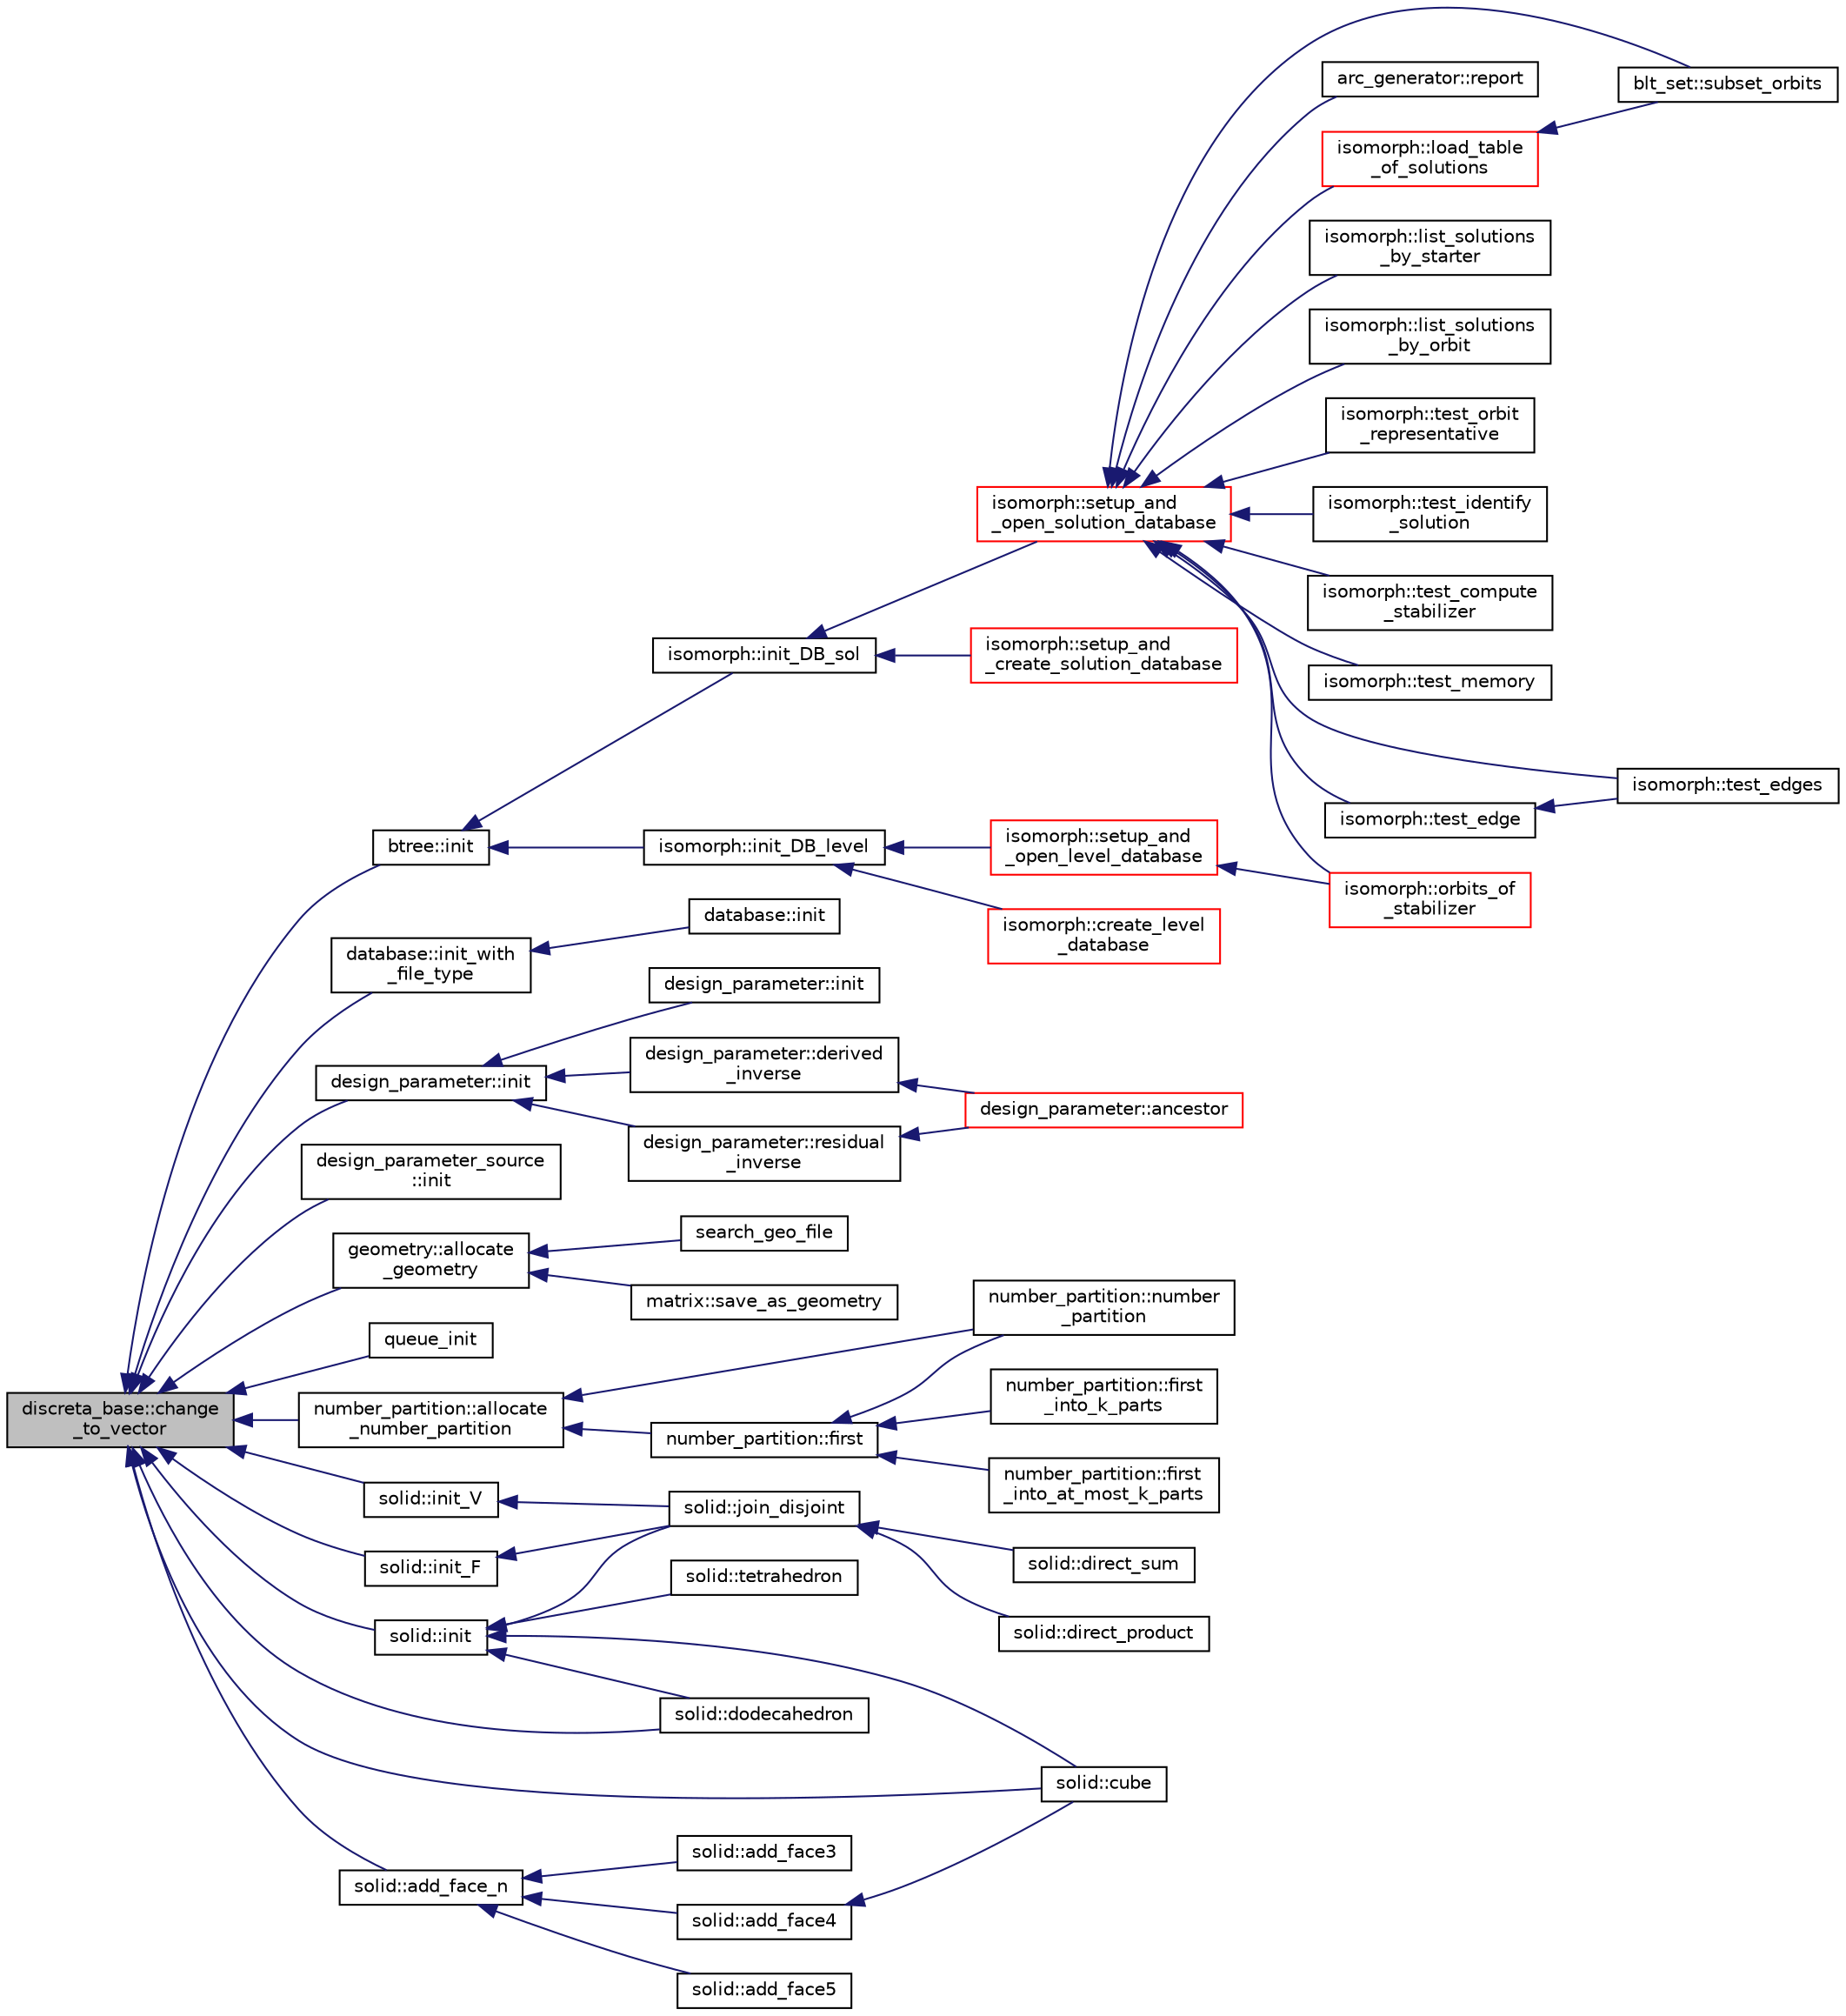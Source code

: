 digraph "discreta_base::change_to_vector"
{
  edge [fontname="Helvetica",fontsize="10",labelfontname="Helvetica",labelfontsize="10"];
  node [fontname="Helvetica",fontsize="10",shape=record];
  rankdir="LR";
  Node11158 [label="discreta_base::change\l_to_vector",height=0.2,width=0.4,color="black", fillcolor="grey75", style="filled", fontcolor="black"];
  Node11158 -> Node11159 [dir="back",color="midnightblue",fontsize="10",style="solid",fontname="Helvetica"];
  Node11159 [label="btree::init",height=0.2,width=0.4,color="black", fillcolor="white", style="filled",URL="$dd/db0/classbtree.html#a3c88706e9886f1f9bc142b511aeab642"];
  Node11159 -> Node11160 [dir="back",color="midnightblue",fontsize="10",style="solid",fontname="Helvetica"];
  Node11160 [label="isomorph::init_DB_sol",height=0.2,width=0.4,color="black", fillcolor="white", style="filled",URL="$d3/d5f/classisomorph.html#afd8d8a546fa9a7bc6f211b216e291039"];
  Node11160 -> Node11161 [dir="back",color="midnightblue",fontsize="10",style="solid",fontname="Helvetica"];
  Node11161 [label="isomorph::setup_and\l_open_solution_database",height=0.2,width=0.4,color="red", fillcolor="white", style="filled",URL="$d3/d5f/classisomorph.html#a31846d3ae261a9c2dc089fb87710ce5c"];
  Node11161 -> Node11162 [dir="back",color="midnightblue",fontsize="10",style="solid",fontname="Helvetica"];
  Node11162 [label="blt_set::subset_orbits",height=0.2,width=0.4,color="black", fillcolor="white", style="filled",URL="$d1/d3d/classblt__set.html#af8f79fc4346244acfa0e2c2d23c36993"];
  Node11161 -> Node11163 [dir="back",color="midnightblue",fontsize="10",style="solid",fontname="Helvetica"];
  Node11163 [label="arc_generator::report",height=0.2,width=0.4,color="black", fillcolor="white", style="filled",URL="$d4/d21/classarc__generator.html#a650f715bb3eec8fd1057e07e5b384f9a"];
  Node11161 -> Node11164 [dir="back",color="midnightblue",fontsize="10",style="solid",fontname="Helvetica"];
  Node11164 [label="isomorph::load_table\l_of_solutions",height=0.2,width=0.4,color="red", fillcolor="white", style="filled",URL="$d3/d5f/classisomorph.html#a21ab5aba74a200b9abf041dc5206821a"];
  Node11164 -> Node11162 [dir="back",color="midnightblue",fontsize="10",style="solid",fontname="Helvetica"];
  Node11161 -> Node11175 [dir="back",color="midnightblue",fontsize="10",style="solid",fontname="Helvetica"];
  Node11175 [label="isomorph::list_solutions\l_by_starter",height=0.2,width=0.4,color="black", fillcolor="white", style="filled",URL="$d3/d5f/classisomorph.html#a9c40f343f1a3e5fc177e5121bc809b06"];
  Node11161 -> Node11176 [dir="back",color="midnightblue",fontsize="10",style="solid",fontname="Helvetica"];
  Node11176 [label="isomorph::list_solutions\l_by_orbit",height=0.2,width=0.4,color="black", fillcolor="white", style="filled",URL="$d3/d5f/classisomorph.html#adefb1a89c097c284d29f92d5fc58ebfa"];
  Node11161 -> Node11177 [dir="back",color="midnightblue",fontsize="10",style="solid",fontname="Helvetica"];
  Node11177 [label="isomorph::orbits_of\l_stabilizer",height=0.2,width=0.4,color="red", fillcolor="white", style="filled",URL="$d3/d5f/classisomorph.html#a72bbdc12cca5a90045ef15d0b24075e6"];
  Node11161 -> Node11179 [dir="back",color="midnightblue",fontsize="10",style="solid",fontname="Helvetica"];
  Node11179 [label="isomorph::test_orbit\l_representative",height=0.2,width=0.4,color="black", fillcolor="white", style="filled",URL="$d3/d5f/classisomorph.html#a5f165aa61a0d6b349da5a6117135f6c0"];
  Node11161 -> Node11180 [dir="back",color="midnightblue",fontsize="10",style="solid",fontname="Helvetica"];
  Node11180 [label="isomorph::test_identify\l_solution",height=0.2,width=0.4,color="black", fillcolor="white", style="filled",URL="$d3/d5f/classisomorph.html#aa2c95f309e3283179e87bbbd83bfdc7d"];
  Node11161 -> Node11181 [dir="back",color="midnightblue",fontsize="10",style="solid",fontname="Helvetica"];
  Node11181 [label="isomorph::test_compute\l_stabilizer",height=0.2,width=0.4,color="black", fillcolor="white", style="filled",URL="$d3/d5f/classisomorph.html#a72cd06f32311c44eb09dd73faa36b748"];
  Node11161 -> Node11182 [dir="back",color="midnightblue",fontsize="10",style="solid",fontname="Helvetica"];
  Node11182 [label="isomorph::test_memory",height=0.2,width=0.4,color="black", fillcolor="white", style="filled",URL="$d3/d5f/classisomorph.html#a27877043c77db8e85e8fa7d5c43845b0"];
  Node11161 -> Node11183 [dir="back",color="midnightblue",fontsize="10",style="solid",fontname="Helvetica"];
  Node11183 [label="isomorph::test_edges",height=0.2,width=0.4,color="black", fillcolor="white", style="filled",URL="$d3/d5f/classisomorph.html#ad23507927d8f7698073475d12b2a85bc"];
  Node11161 -> Node11184 [dir="back",color="midnightblue",fontsize="10",style="solid",fontname="Helvetica"];
  Node11184 [label="isomorph::test_edge",height=0.2,width=0.4,color="black", fillcolor="white", style="filled",URL="$d3/d5f/classisomorph.html#a591165fa287477b480f5b7081198ba46"];
  Node11184 -> Node11183 [dir="back",color="midnightblue",fontsize="10",style="solid",fontname="Helvetica"];
  Node11160 -> Node11193 [dir="back",color="midnightblue",fontsize="10",style="solid",fontname="Helvetica"];
  Node11193 [label="isomorph::setup_and\l_create_solution_database",height=0.2,width=0.4,color="red", fillcolor="white", style="filled",URL="$d3/d5f/classisomorph.html#a810a22dfde3c43272107c743ec819b0e"];
  Node11159 -> Node11205 [dir="back",color="midnightblue",fontsize="10",style="solid",fontname="Helvetica"];
  Node11205 [label="isomorph::init_DB_level",height=0.2,width=0.4,color="black", fillcolor="white", style="filled",URL="$d3/d5f/classisomorph.html#a1a2df5281026bc94d57ebce33d67fe6c"];
  Node11205 -> Node11206 [dir="back",color="midnightblue",fontsize="10",style="solid",fontname="Helvetica"];
  Node11206 [label="isomorph::setup_and\l_open_level_database",height=0.2,width=0.4,color="red", fillcolor="white", style="filled",URL="$d3/d5f/classisomorph.html#aa011f38988f4db9c6f5abd84faebd153"];
  Node11206 -> Node11177 [dir="back",color="midnightblue",fontsize="10",style="solid",fontname="Helvetica"];
  Node11205 -> Node11207 [dir="back",color="midnightblue",fontsize="10",style="solid",fontname="Helvetica"];
  Node11207 [label="isomorph::create_level\l_database",height=0.2,width=0.4,color="red", fillcolor="white", style="filled",URL="$d3/d5f/classisomorph.html#a15a452310bd3189f10f34c7dd7085e69"];
  Node11158 -> Node11211 [dir="back",color="midnightblue",fontsize="10",style="solid",fontname="Helvetica"];
  Node11211 [label="database::init_with\l_file_type",height=0.2,width=0.4,color="black", fillcolor="white", style="filled",URL="$db/d72/classdatabase.html#a3b7a27f69a64812a6bfd765158d62476"];
  Node11211 -> Node11212 [dir="back",color="midnightblue",fontsize="10",style="solid",fontname="Helvetica"];
  Node11212 [label="database::init",height=0.2,width=0.4,color="black", fillcolor="white", style="filled",URL="$db/d72/classdatabase.html#abae7da96fe55d9f7ca44473b06a1e113"];
  Node11158 -> Node11213 [dir="back",color="midnightblue",fontsize="10",style="solid",fontname="Helvetica"];
  Node11213 [label="design_parameter::init",height=0.2,width=0.4,color="black", fillcolor="white", style="filled",URL="$da/d94/classdesign__parameter.html#af77829be8d9058a84169c36143307b5d"];
  Node11213 -> Node11214 [dir="back",color="midnightblue",fontsize="10",style="solid",fontname="Helvetica"];
  Node11214 [label="design_parameter::init",height=0.2,width=0.4,color="black", fillcolor="white", style="filled",URL="$da/d94/classdesign__parameter.html#a1d2908af6f9375845123117b6cc22910"];
  Node11213 -> Node11215 [dir="back",color="midnightblue",fontsize="10",style="solid",fontname="Helvetica"];
  Node11215 [label="design_parameter::derived\l_inverse",height=0.2,width=0.4,color="black", fillcolor="white", style="filled",URL="$da/d94/classdesign__parameter.html#acbfce2a35f0c379d5888acdc8d74ae19"];
  Node11215 -> Node11216 [dir="back",color="midnightblue",fontsize="10",style="solid",fontname="Helvetica"];
  Node11216 [label="design_parameter::ancestor",height=0.2,width=0.4,color="red", fillcolor="white", style="filled",URL="$da/d94/classdesign__parameter.html#abd616d2e29cde6f3e797abab001af0c6"];
  Node11213 -> Node11218 [dir="back",color="midnightblue",fontsize="10",style="solid",fontname="Helvetica"];
  Node11218 [label="design_parameter::residual\l_inverse",height=0.2,width=0.4,color="black", fillcolor="white", style="filled",URL="$da/d94/classdesign__parameter.html#a98630a1cdc565c3c826a2636a499c5f6"];
  Node11218 -> Node11216 [dir="back",color="midnightblue",fontsize="10",style="solid",fontname="Helvetica"];
  Node11158 -> Node11219 [dir="back",color="midnightblue",fontsize="10",style="solid",fontname="Helvetica"];
  Node11219 [label="design_parameter_source\l::init",height=0.2,width=0.4,color="black", fillcolor="white", style="filled",URL="$df/d4b/classdesign__parameter__source.html#afccf1773adfffec18fd96efaec208b93"];
  Node11158 -> Node11220 [dir="back",color="midnightblue",fontsize="10",style="solid",fontname="Helvetica"];
  Node11220 [label="geometry::allocate\l_geometry",height=0.2,width=0.4,color="black", fillcolor="white", style="filled",URL="$da/d44/classgeometry.html#a243e84ff38207957ad5976020c19a033"];
  Node11220 -> Node11221 [dir="back",color="midnightblue",fontsize="10",style="solid",fontname="Helvetica"];
  Node11221 [label="search_geo_file",height=0.2,width=0.4,color="black", fillcolor="white", style="filled",URL="$d6/d4a/geometry_8_c.html#a11af609febe3a9db20d8236af36928c5"];
  Node11220 -> Node11222 [dir="back",color="midnightblue",fontsize="10",style="solid",fontname="Helvetica"];
  Node11222 [label="matrix::save_as_geometry",height=0.2,width=0.4,color="black", fillcolor="white", style="filled",URL="$d1/d8d/classmatrix.html#ae2ce1d7bc40998e94c67cc2336f47665"];
  Node11158 -> Node11223 [dir="back",color="midnightblue",fontsize="10",style="solid",fontname="Helvetica"];
  Node11223 [label="queue_init",height=0.2,width=0.4,color="black", fillcolor="white", style="filled",URL="$d3/d72/global_8_c.html#a5fc0dec58681e5be05ad2041d536a7b7"];
  Node11158 -> Node11224 [dir="back",color="midnightblue",fontsize="10",style="solid",fontname="Helvetica"];
  Node11224 [label="number_partition::allocate\l_number_partition",height=0.2,width=0.4,color="black", fillcolor="white", style="filled",URL="$df/d50/classnumber__partition.html#a3c5649dc95f5ca53df4b0c58de6c1dc5"];
  Node11224 -> Node11225 [dir="back",color="midnightblue",fontsize="10",style="solid",fontname="Helvetica"];
  Node11225 [label="number_partition::number\l_partition",height=0.2,width=0.4,color="black", fillcolor="white", style="filled",URL="$df/d50/classnumber__partition.html#a5c08f2f2afd49281b54e799bd5fc3faa"];
  Node11224 -> Node11226 [dir="back",color="midnightblue",fontsize="10",style="solid",fontname="Helvetica"];
  Node11226 [label="number_partition::first",height=0.2,width=0.4,color="black", fillcolor="white", style="filled",URL="$df/d50/classnumber__partition.html#ad8fd23e15805386340aac1c807c0bbc2"];
  Node11226 -> Node11225 [dir="back",color="midnightblue",fontsize="10",style="solid",fontname="Helvetica"];
  Node11226 -> Node11227 [dir="back",color="midnightblue",fontsize="10",style="solid",fontname="Helvetica"];
  Node11227 [label="number_partition::first\l_into_k_parts",height=0.2,width=0.4,color="black", fillcolor="white", style="filled",URL="$df/d50/classnumber__partition.html#a5c27373cb7638344c463e32ed63e7e51"];
  Node11226 -> Node11228 [dir="back",color="midnightblue",fontsize="10",style="solid",fontname="Helvetica"];
  Node11228 [label="number_partition::first\l_into_at_most_k_parts",height=0.2,width=0.4,color="black", fillcolor="white", style="filled",URL="$df/d50/classnumber__partition.html#a36626dcbbaddba73cef7ff5c4521b325"];
  Node11158 -> Node11229 [dir="back",color="midnightblue",fontsize="10",style="solid",fontname="Helvetica"];
  Node11229 [label="solid::init",height=0.2,width=0.4,color="black", fillcolor="white", style="filled",URL="$d8/def/classsolid.html#afc711954316958b35630fbc8542bcd05"];
  Node11229 -> Node11230 [dir="back",color="midnightblue",fontsize="10",style="solid",fontname="Helvetica"];
  Node11230 [label="solid::join_disjoint",height=0.2,width=0.4,color="black", fillcolor="white", style="filled",URL="$d8/def/classsolid.html#ac3c7868e3b650b7112309c7ad15a394c"];
  Node11230 -> Node11231 [dir="back",color="midnightblue",fontsize="10",style="solid",fontname="Helvetica"];
  Node11231 [label="solid::direct_sum",height=0.2,width=0.4,color="black", fillcolor="white", style="filled",URL="$d8/def/classsolid.html#a2045d572bdbd493c541c69624baeedbf"];
  Node11230 -> Node11232 [dir="back",color="midnightblue",fontsize="10",style="solid",fontname="Helvetica"];
  Node11232 [label="solid::direct_product",height=0.2,width=0.4,color="black", fillcolor="white", style="filled",URL="$d8/def/classsolid.html#a8b4527c066bcebd2e6542fe158c607b0"];
  Node11229 -> Node11233 [dir="back",color="midnightblue",fontsize="10",style="solid",fontname="Helvetica"];
  Node11233 [label="solid::tetrahedron",height=0.2,width=0.4,color="black", fillcolor="white", style="filled",URL="$d8/def/classsolid.html#ad40cf6e9d27be77f0a01528442e04682"];
  Node11229 -> Node11234 [dir="back",color="midnightblue",fontsize="10",style="solid",fontname="Helvetica"];
  Node11234 [label="solid::cube",height=0.2,width=0.4,color="black", fillcolor="white", style="filled",URL="$d8/def/classsolid.html#a308e6888759550da489397527ed89137"];
  Node11229 -> Node11235 [dir="back",color="midnightblue",fontsize="10",style="solid",fontname="Helvetica"];
  Node11235 [label="solid::dodecahedron",height=0.2,width=0.4,color="black", fillcolor="white", style="filled",URL="$d8/def/classsolid.html#a514072d4dfd0f82ba24b0df1ac302d6f"];
  Node11158 -> Node11236 [dir="back",color="midnightblue",fontsize="10",style="solid",fontname="Helvetica"];
  Node11236 [label="solid::init_V",height=0.2,width=0.4,color="black", fillcolor="white", style="filled",URL="$d8/def/classsolid.html#a0b156ca77a137dc8aa94ab22d048e542"];
  Node11236 -> Node11230 [dir="back",color="midnightblue",fontsize="10",style="solid",fontname="Helvetica"];
  Node11158 -> Node11237 [dir="back",color="midnightblue",fontsize="10",style="solid",fontname="Helvetica"];
  Node11237 [label="solid::init_F",height=0.2,width=0.4,color="black", fillcolor="white", style="filled",URL="$d8/def/classsolid.html#ab61e6cc032b5370f77857fe1fc10222d"];
  Node11237 -> Node11230 [dir="back",color="midnightblue",fontsize="10",style="solid",fontname="Helvetica"];
  Node11158 -> Node11238 [dir="back",color="midnightblue",fontsize="10",style="solid",fontname="Helvetica"];
  Node11238 [label="solid::add_face_n",height=0.2,width=0.4,color="black", fillcolor="white", style="filled",URL="$d8/def/classsolid.html#adbadfbdd46abe10cb56f041d2408b001"];
  Node11238 -> Node11239 [dir="back",color="midnightblue",fontsize="10",style="solid",fontname="Helvetica"];
  Node11239 [label="solid::add_face3",height=0.2,width=0.4,color="black", fillcolor="white", style="filled",URL="$d8/def/classsolid.html#a6875ab7d3238826f030bae684137f789"];
  Node11238 -> Node11240 [dir="back",color="midnightblue",fontsize="10",style="solid",fontname="Helvetica"];
  Node11240 [label="solid::add_face4",height=0.2,width=0.4,color="black", fillcolor="white", style="filled",URL="$d8/def/classsolid.html#ae0c74bc52056d190e54a60c78c1858a2"];
  Node11240 -> Node11234 [dir="back",color="midnightblue",fontsize="10",style="solid",fontname="Helvetica"];
  Node11238 -> Node11241 [dir="back",color="midnightblue",fontsize="10",style="solid",fontname="Helvetica"];
  Node11241 [label="solid::add_face5",height=0.2,width=0.4,color="black", fillcolor="white", style="filled",URL="$d8/def/classsolid.html#a56243f48f4573b2989154be1dca68713"];
  Node11158 -> Node11234 [dir="back",color="midnightblue",fontsize="10",style="solid",fontname="Helvetica"];
  Node11158 -> Node11235 [dir="back",color="midnightblue",fontsize="10",style="solid",fontname="Helvetica"];
}
